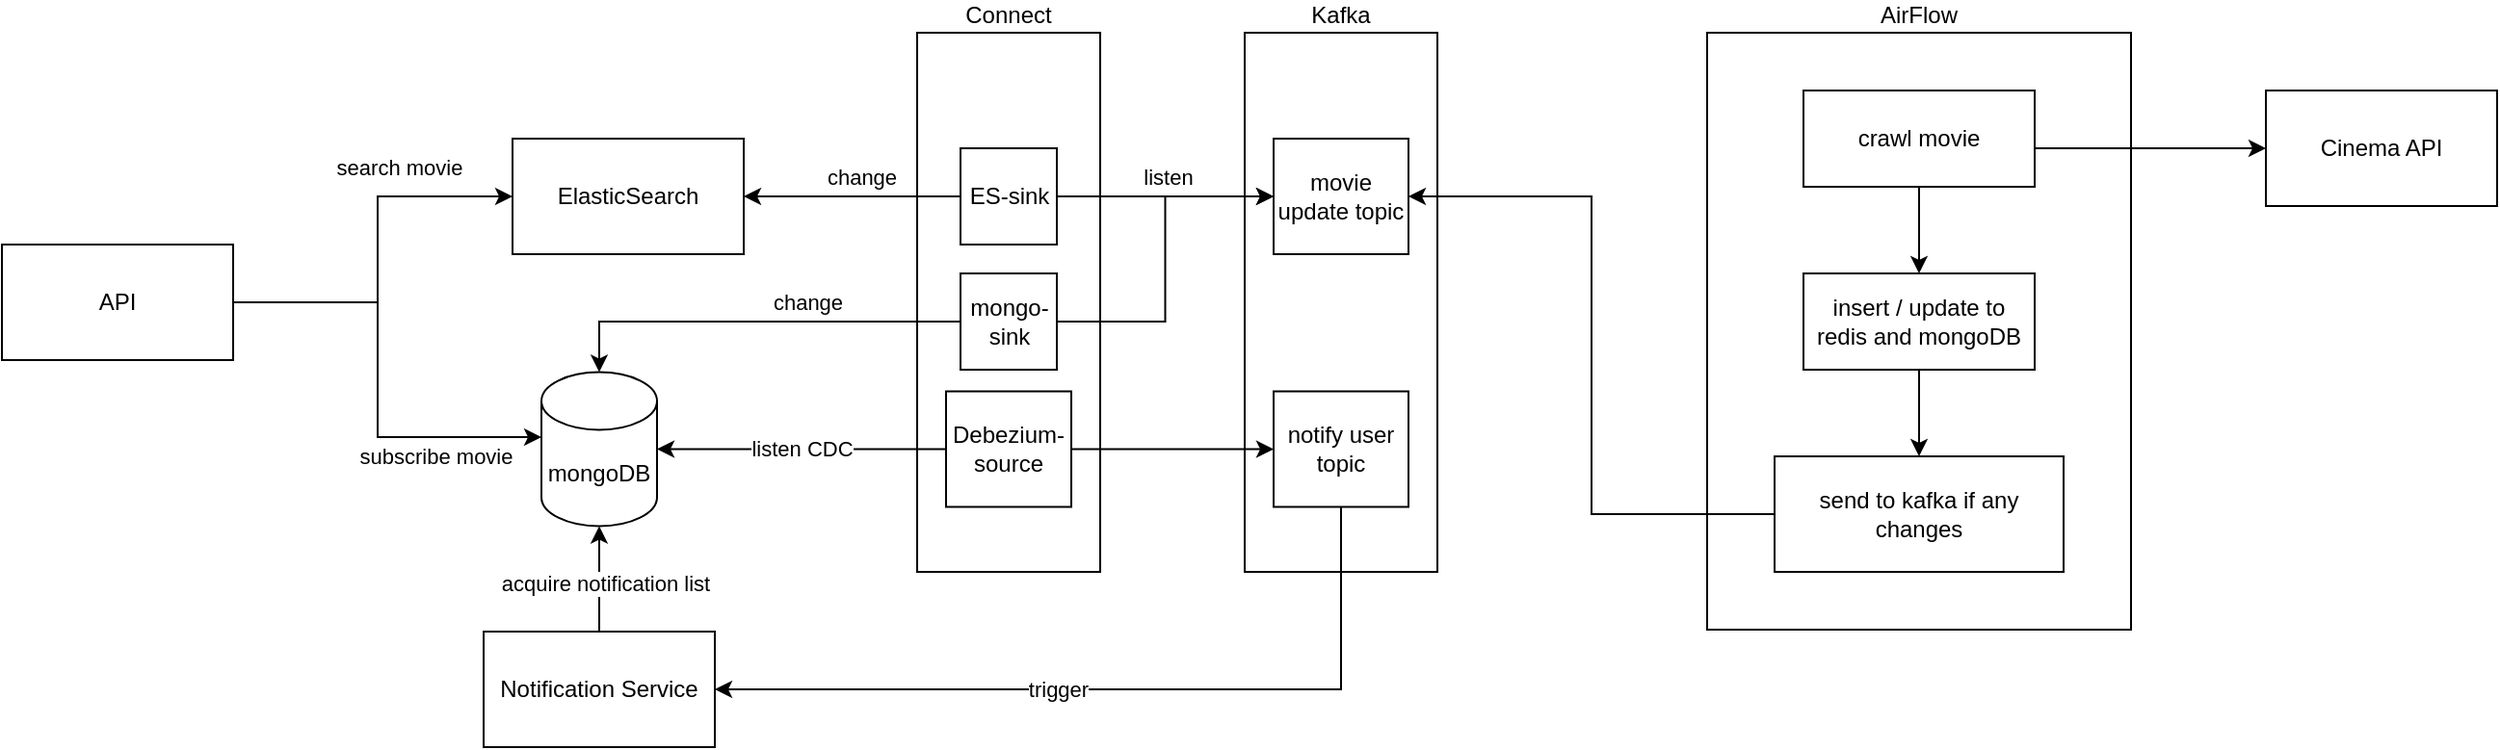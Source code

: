 <mxfile version="20.5.3" type="embed"><diagram id="FWjMxUcO8xdOPy5QttPL" name="Page-1"><mxGraphModel dx="1969" dy="1149" grid="1" gridSize="10" guides="1" tooltips="1" connect="1" arrows="1" fold="1" page="1" pageScale="1" pageWidth="850" pageHeight="1100" math="0" shadow="0"><root><mxCell id="0"/><mxCell id="1" parent="0"/><mxCell id="6" value="AirFlow" style="rounded=0;whiteSpace=wrap;html=1;labelPosition=center;verticalLabelPosition=top;align=center;verticalAlign=bottom;" parent="1" vertex="1"><mxGeometry x="460" y="190" width="220" height="310" as="geometry"/></mxCell><mxCell id="2" value="Kafka" style="rounded=0;whiteSpace=wrap;html=1;labelPosition=center;verticalLabelPosition=top;align=center;verticalAlign=bottom;" parent="1" vertex="1"><mxGeometry x="220" y="190" width="100" height="280" as="geometry"/></mxCell><mxCell id="72" style="edgeStyle=orthogonalEdgeStyle;rounded=0;orthogonalLoop=1;jettySize=auto;html=1;entryX=0;entryY=0.5;entryDx=0;entryDy=0;" parent="1" source="3" target="7" edge="1"><mxGeometry relative="1" as="geometry"><Array as="points"><mxPoint x="650" y="250"/><mxPoint x="650" y="250"/></Array></mxGeometry></mxCell><mxCell id="102" style="edgeStyle=orthogonalEdgeStyle;rounded=0;orthogonalLoop=1;jettySize=auto;html=1;" edge="1" parent="1" source="3" target="101"><mxGeometry relative="1" as="geometry"/></mxCell><mxCell id="3" value="crawl movie" style="rounded=0;whiteSpace=wrap;html=1;labelPosition=center;verticalLabelPosition=middle;align=center;verticalAlign=middle;" parent="1" vertex="1"><mxGeometry x="510" y="220" width="120" height="50" as="geometry"/></mxCell><mxCell id="4" value="ElasticSearch" style="rounded=0;whiteSpace=wrap;html=1;" parent="1" vertex="1"><mxGeometry x="-160" y="245" width="120" height="60" as="geometry"/></mxCell><mxCell id="7" value="Cinema API" style="rounded=0;whiteSpace=wrap;html=1;" parent="1" vertex="1"><mxGeometry x="750" y="220" width="120" height="60" as="geometry"/></mxCell><mxCell id="14" style="edgeStyle=orthogonalEdgeStyle;rounded=0;orthogonalLoop=1;jettySize=auto;html=1;" parent="1" source="12" target="51" edge="1"><mxGeometry relative="1" as="geometry"><mxPoint x="-175" y="407.5" as="targetPoint"/><Array as="points"><mxPoint x="-230" y="330"/><mxPoint x="-230" y="400"/></Array></mxGeometry></mxCell><mxCell id="19" value="subscribe movie" style="edgeLabel;html=1;align=center;verticalAlign=middle;resizable=0;points=[];" parent="14" vertex="1" connectable="0"><mxGeometry x="0.454" y="-2" relative="1" as="geometry"><mxPoint x="8" y="8" as="offset"/></mxGeometry></mxCell><mxCell id="90" style="edgeStyle=orthogonalEdgeStyle;rounded=0;orthogonalLoop=1;jettySize=auto;html=1;entryX=0;entryY=0.5;entryDx=0;entryDy=0;" parent="1" source="12" target="4" edge="1"><mxGeometry relative="1" as="geometry"><Array as="points"><mxPoint x="-230" y="330"/><mxPoint x="-230" y="275"/></Array></mxGeometry></mxCell><mxCell id="91" value="search movie" style="edgeLabel;html=1;align=center;verticalAlign=middle;resizable=0;points=[];" parent="90" vertex="1" connectable="0"><mxGeometry x="0.578" y="-1" relative="1" as="geometry"><mxPoint x="-17" y="-16" as="offset"/></mxGeometry></mxCell><mxCell id="12" value="API" style="rounded=0;whiteSpace=wrap;html=1;" parent="1" vertex="1"><mxGeometry x="-425" y="300" width="120" height="60" as="geometry"/></mxCell><mxCell id="54" style="edgeStyle=orthogonalEdgeStyle;rounded=0;orthogonalLoop=1;jettySize=auto;html=1;" parent="1" source="15" target="51" edge="1"><mxGeometry relative="1" as="geometry"/></mxCell><mxCell id="97" value="acquire notification list" style="edgeLabel;html=1;align=center;verticalAlign=middle;resizable=0;points=[];" parent="54" vertex="1" connectable="0"><mxGeometry x="-0.093" y="-3" relative="1" as="geometry"><mxPoint as="offset"/></mxGeometry></mxCell><mxCell id="15" value="Notification Service" style="rounded=0;whiteSpace=wrap;html=1;" parent="1" vertex="1"><mxGeometry x="-175" y="501" width="120" height="60" as="geometry"/></mxCell><mxCell id="20" value="Connect" style="rounded=0;whiteSpace=wrap;html=1;labelPosition=center;verticalLabelPosition=top;align=center;verticalAlign=bottom;" parent="1" vertex="1"><mxGeometry x="50" y="190" width="95" height="280" as="geometry"/></mxCell><mxCell id="24" style="edgeStyle=orthogonalEdgeStyle;rounded=0;orthogonalLoop=1;jettySize=auto;html=1;entryX=1;entryY=0.5;entryDx=0;entryDy=0;" parent="1" source="23" target="4" edge="1"><mxGeometry relative="1" as="geometry"/></mxCell><mxCell id="94" value="change" style="edgeLabel;html=1;align=center;verticalAlign=middle;resizable=0;points=[];" parent="24" vertex="1" connectable="0"><mxGeometry x="0.12" y="2" relative="1" as="geometry"><mxPoint x="11" y="-12" as="offset"/></mxGeometry></mxCell><mxCell id="28" style="edgeStyle=orthogonalEdgeStyle;rounded=0;orthogonalLoop=1;jettySize=auto;html=1;entryX=0;entryY=0.5;entryDx=0;entryDy=0;" parent="1" source="23" target="27" edge="1"><mxGeometry relative="1" as="geometry"/></mxCell><mxCell id="92" value="listen" style="edgeLabel;html=1;align=center;verticalAlign=middle;resizable=0;points=[];" parent="28" vertex="1" connectable="0"><mxGeometry x="-0.12" y="2" relative="1" as="geometry"><mxPoint x="8" y="-8" as="offset"/></mxGeometry></mxCell><mxCell id="23" value="ES-sink" style="rounded=0;whiteSpace=wrap;html=1;" parent="1" vertex="1"><mxGeometry x="72.5" y="250" width="50" height="50" as="geometry"/></mxCell><mxCell id="29" style="edgeStyle=orthogonalEdgeStyle;rounded=0;orthogonalLoop=1;jettySize=auto;html=1;entryX=0;entryY=0.5;entryDx=0;entryDy=0;" parent="1" source="25" target="27" edge="1"><mxGeometry relative="1" as="geometry"/></mxCell><mxCell id="83" style="edgeStyle=orthogonalEdgeStyle;rounded=0;orthogonalLoop=1;jettySize=auto;html=1;entryX=0.5;entryY=0;entryDx=0;entryDy=0;entryPerimeter=0;" parent="1" source="25" target="51" edge="1"><mxGeometry relative="1" as="geometry"/></mxCell><mxCell id="95" value="change" style="edgeLabel;html=1;align=center;verticalAlign=middle;resizable=0;points=[];" parent="83" vertex="1" connectable="0"><mxGeometry x="-0.255" y="-3" relative="1" as="geometry"><mxPoint y="-7" as="offset"/></mxGeometry></mxCell><mxCell id="25" value="mongo-sink" style="rounded=0;whiteSpace=wrap;html=1;" parent="1" vertex="1"><mxGeometry x="72.5" y="315" width="50" height="50" as="geometry"/></mxCell><mxCell id="27" value="movie update topic" style="rounded=0;whiteSpace=wrap;html=1;" parent="1" vertex="1"><mxGeometry x="235" y="245" width="70" height="60" as="geometry"/></mxCell><mxCell id="51" value="mongoDB" style="shape=cylinder3;whiteSpace=wrap;html=1;boundedLbl=1;backgroundOutline=1;size=15;" parent="1" vertex="1"><mxGeometry x="-145" y="366.25" width="60" height="80" as="geometry"/></mxCell><mxCell id="86" style="edgeStyle=orthogonalEdgeStyle;rounded=0;orthogonalLoop=1;jettySize=auto;html=1;entryX=0;entryY=0.5;entryDx=0;entryDy=0;" parent="1" source="78" target="80" edge="1"><mxGeometry relative="1" as="geometry"/></mxCell><mxCell id="93" value="listen CDC" style="edgeStyle=orthogonalEdgeStyle;rounded=0;orthogonalLoop=1;jettySize=auto;html=1;" parent="1" source="78" target="51" edge="1"><mxGeometry relative="1" as="geometry"/></mxCell><mxCell id="78" value="Debezium-source" style="rounded=0;whiteSpace=wrap;html=1;" parent="1" vertex="1"><mxGeometry x="65" y="376.25" width="65" height="60" as="geometry"/></mxCell><mxCell id="89" style="edgeStyle=orthogonalEdgeStyle;rounded=0;orthogonalLoop=1;jettySize=auto;html=1;entryX=1;entryY=0.5;entryDx=0;entryDy=0;" parent="1" source="80" target="15" edge="1"><mxGeometry relative="1" as="geometry"><Array as="points"><mxPoint x="270" y="531"/></Array></mxGeometry></mxCell><mxCell id="96" value="trigger" style="edgeLabel;html=1;align=center;verticalAlign=middle;resizable=0;points=[];" parent="89" vertex="1" connectable="0"><mxGeometry x="0.28" y="4" relative="1" as="geometry"><mxPoint x="26" y="-4" as="offset"/></mxGeometry></mxCell><mxCell id="80" value="notify user topic" style="rounded=0;whiteSpace=wrap;html=1;" parent="1" vertex="1"><mxGeometry x="235" y="376.25" width="70" height="60" as="geometry"/></mxCell><mxCell id="104" style="edgeStyle=orthogonalEdgeStyle;rounded=0;orthogonalLoop=1;jettySize=auto;html=1;entryX=0.5;entryY=0;entryDx=0;entryDy=0;" edge="1" parent="1" source="101" target="103"><mxGeometry relative="1" as="geometry"/></mxCell><mxCell id="101" value="insert / update to redis and mongoDB" style="rounded=0;whiteSpace=wrap;html=1;labelPosition=center;verticalLabelPosition=middle;align=center;verticalAlign=middle;" vertex="1" parent="1"><mxGeometry x="510" y="315" width="120" height="50" as="geometry"/></mxCell><mxCell id="105" style="edgeStyle=orthogonalEdgeStyle;rounded=0;orthogonalLoop=1;jettySize=auto;html=1;entryX=1;entryY=0.5;entryDx=0;entryDy=0;" edge="1" parent="1" source="103" target="27"><mxGeometry relative="1" as="geometry"/></mxCell><mxCell id="103" value="send to kafka if any changes" style="rounded=0;whiteSpace=wrap;html=1;" vertex="1" parent="1"><mxGeometry x="495" y="410" width="150" height="60" as="geometry"/></mxCell></root></mxGraphModel></diagram></mxfile>